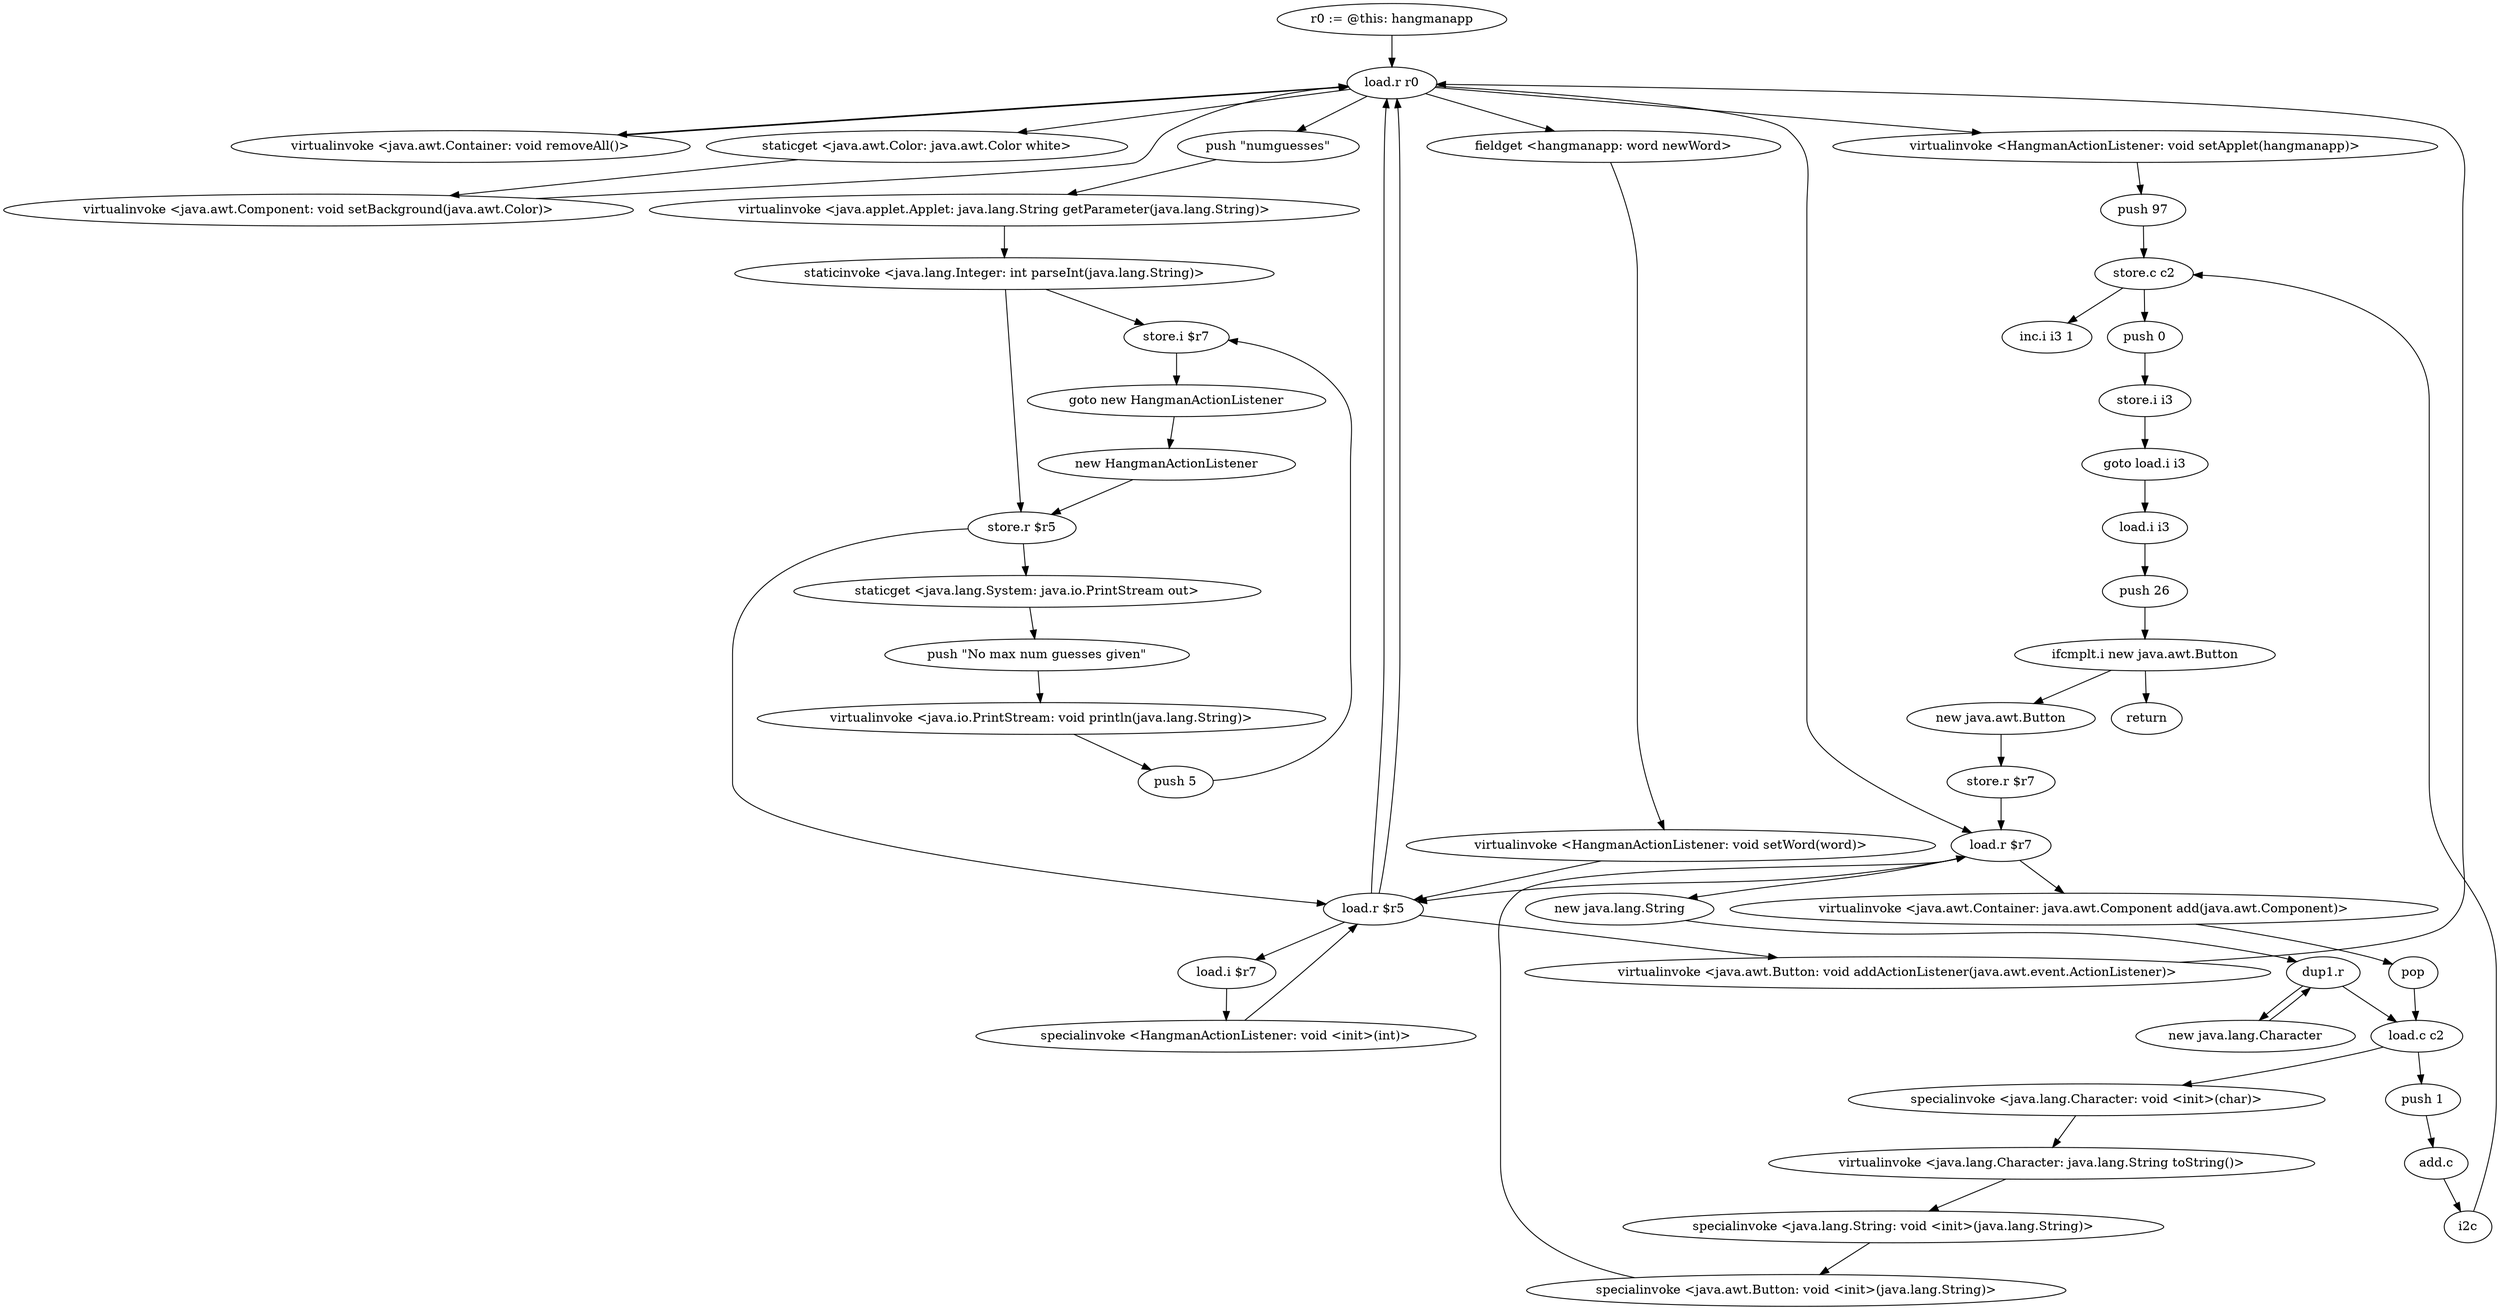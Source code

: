 digraph "" {
    "r0 := @this: hangmanapp"
    "load.r r0"
    "r0 := @this: hangmanapp"->"load.r r0";
    "virtualinvoke <java.awt.Container: void removeAll()>"
    "load.r r0"->"virtualinvoke <java.awt.Container: void removeAll()>";
    "virtualinvoke <java.awt.Container: void removeAll()>"->"load.r r0";
    "staticget <java.awt.Color: java.awt.Color white>"
    "load.r r0"->"staticget <java.awt.Color: java.awt.Color white>";
    "virtualinvoke <java.awt.Component: void setBackground(java.awt.Color)>"
    "staticget <java.awt.Color: java.awt.Color white>"->"virtualinvoke <java.awt.Component: void setBackground(java.awt.Color)>";
    "virtualinvoke <java.awt.Component: void setBackground(java.awt.Color)>"->"load.r r0";
    "push \"numguesses\""
    "load.r r0"->"push \"numguesses\"";
    "virtualinvoke <java.applet.Applet: java.lang.String getParameter(java.lang.String)>"
    "push \"numguesses\""->"virtualinvoke <java.applet.Applet: java.lang.String getParameter(java.lang.String)>";
    "staticinvoke <java.lang.Integer: int parseInt(java.lang.String)>"
    "virtualinvoke <java.applet.Applet: java.lang.String getParameter(java.lang.String)>"->"staticinvoke <java.lang.Integer: int parseInt(java.lang.String)>";
    "store.i $r7"
    "staticinvoke <java.lang.Integer: int parseInt(java.lang.String)>"->"store.i $r7";
    "goto new HangmanActionListener"
    "store.i $r7"->"goto new HangmanActionListener";
    "new HangmanActionListener"
    "goto new HangmanActionListener"->"new HangmanActionListener";
    "store.r $r5"
    "new HangmanActionListener"->"store.r $r5";
    "load.r $r5"
    "store.r $r5"->"load.r $r5";
    "load.i $r7"
    "load.r $r5"->"load.i $r7";
    "specialinvoke <HangmanActionListener: void <init>(int)>"
    "load.i $r7"->"specialinvoke <HangmanActionListener: void <init>(int)>";
    "specialinvoke <HangmanActionListener: void <init>(int)>"->"load.r $r5";
    "load.r $r5"->"load.r r0";
    "fieldget <hangmanapp: word newWord>"
    "load.r r0"->"fieldget <hangmanapp: word newWord>";
    "virtualinvoke <HangmanActionListener: void setWord(word)>"
    "fieldget <hangmanapp: word newWord>"->"virtualinvoke <HangmanActionListener: void setWord(word)>";
    "virtualinvoke <HangmanActionListener: void setWord(word)>"->"load.r $r5";
    "load.r $r5"->"load.r r0";
    "virtualinvoke <HangmanActionListener: void setApplet(hangmanapp)>"
    "load.r r0"->"virtualinvoke <HangmanActionListener: void setApplet(hangmanapp)>";
    "push 97"
    "virtualinvoke <HangmanActionListener: void setApplet(hangmanapp)>"->"push 97";
    "store.c c2"
    "push 97"->"store.c c2";
    "push 0"
    "store.c c2"->"push 0";
    "store.i i3"
    "push 0"->"store.i i3";
    "goto load.i i3"
    "store.i i3"->"goto load.i i3";
    "load.i i3"
    "goto load.i i3"->"load.i i3";
    "push 26"
    "load.i i3"->"push 26";
    "ifcmplt.i new java.awt.Button"
    "push 26"->"ifcmplt.i new java.awt.Button";
    "return"
    "ifcmplt.i new java.awt.Button"->"return";
    "new java.awt.Button"
    "ifcmplt.i new java.awt.Button"->"new java.awt.Button";
    "store.r $r7"
    "new java.awt.Button"->"store.r $r7";
    "load.r $r7"
    "store.r $r7"->"load.r $r7";
    "new java.lang.String"
    "load.r $r7"->"new java.lang.String";
    "dup1.r"
    "new java.lang.String"->"dup1.r";
    "new java.lang.Character"
    "dup1.r"->"new java.lang.Character";
    "new java.lang.Character"->"dup1.r";
    "load.c c2"
    "dup1.r"->"load.c c2";
    "specialinvoke <java.lang.Character: void <init>(char)>"
    "load.c c2"->"specialinvoke <java.lang.Character: void <init>(char)>";
    "virtualinvoke <java.lang.Character: java.lang.String toString()>"
    "specialinvoke <java.lang.Character: void <init>(char)>"->"virtualinvoke <java.lang.Character: java.lang.String toString()>";
    "specialinvoke <java.lang.String: void <init>(java.lang.String)>"
    "virtualinvoke <java.lang.Character: java.lang.String toString()>"->"specialinvoke <java.lang.String: void <init>(java.lang.String)>";
    "specialinvoke <java.awt.Button: void <init>(java.lang.String)>"
    "specialinvoke <java.lang.String: void <init>(java.lang.String)>"->"specialinvoke <java.awt.Button: void <init>(java.lang.String)>";
    "specialinvoke <java.awt.Button: void <init>(java.lang.String)>"->"load.r $r7";
    "load.r $r7"->"load.r $r5";
    "virtualinvoke <java.awt.Button: void addActionListener(java.awt.event.ActionListener)>"
    "load.r $r5"->"virtualinvoke <java.awt.Button: void addActionListener(java.awt.event.ActionListener)>";
    "virtualinvoke <java.awt.Button: void addActionListener(java.awt.event.ActionListener)>"->"load.r r0";
    "load.r r0"->"load.r $r7";
    "virtualinvoke <java.awt.Container: java.awt.Component add(java.awt.Component)>"
    "load.r $r7"->"virtualinvoke <java.awt.Container: java.awt.Component add(java.awt.Component)>";
    "pop"
    "virtualinvoke <java.awt.Container: java.awt.Component add(java.awt.Component)>"->"pop";
    "pop"->"load.c c2";
    "push 1"
    "load.c c2"->"push 1";
    "add.c"
    "push 1"->"add.c";
    "i2c"
    "add.c"->"i2c";
    "i2c"->"store.c c2";
    "inc.i i3 1"
    "store.c c2"->"inc.i i3 1";
    "staticinvoke <java.lang.Integer: int parseInt(java.lang.String)>"->"store.r $r5";
    "staticget <java.lang.System: java.io.PrintStream out>"
    "store.r $r5"->"staticget <java.lang.System: java.io.PrintStream out>";
    "push \"No max num guesses given\""
    "staticget <java.lang.System: java.io.PrintStream out>"->"push \"No max num guesses given\"";
    "virtualinvoke <java.io.PrintStream: void println(java.lang.String)>"
    "push \"No max num guesses given\""->"virtualinvoke <java.io.PrintStream: void println(java.lang.String)>";
    "push 5"
    "virtualinvoke <java.io.PrintStream: void println(java.lang.String)>"->"push 5";
    "push 5"->"store.i $r7";
}
